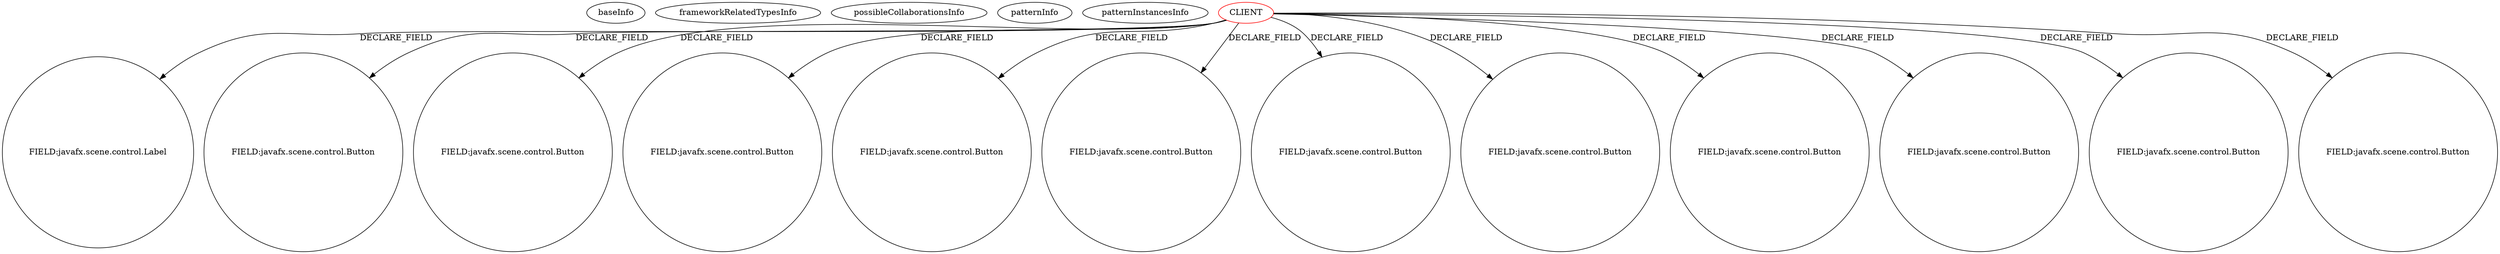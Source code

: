 digraph {
baseInfo[graphId=145,category="pattern",isAnonymous=false,possibleRelation=false]
frameworkRelatedTypesInfo[]
possibleCollaborationsInfo[]
patternInfo[frequency=5.0,patternRootClient=0]
patternInstancesInfo[0="candybibby-Snake~/candybibby-Snake/Snake-master/src/graphicsJavaFX/Controller.java~Controller~2239",1="dony1990-ProsDesktop~/dony1990-ProsDesktop/ProsDesktop-master/src/nicon/NiconDesktop/guifx/NiconNavigator/NavegadorController.java~NavegadorController~2563",2="walker-clint-AIProj3~/walker-clint-AIProj3/AIProj3-master/src/application/GameBoardController.java~GameBoardController~4712",3="Dahwar-Calculator~/Dahwar-Calculator/Calculator-master/src/fr/alsace/lacroix/calculator/SampleController.java~SampleController~308",4="RomeoGolf-BC~/RomeoGolf-BC/BC-master/src/romeogolf/bc/MainController.java~MainController~1142"]
2[label="FIELD:javafx.scene.control.Label",vertexType="FIELD_DECLARATION",isFrameworkType=false,shape=circle]
0[label="CLIENT",vertexType="ROOT_CLIENT_CLASS_DECLARATION",isFrameworkType=false,color=red]
32[label="FIELD:javafx.scene.control.Button",vertexType="FIELD_DECLARATION",isFrameworkType=false,shape=circle]
38[label="FIELD:javafx.scene.control.Button",vertexType="FIELD_DECLARATION",isFrameworkType=false,shape=circle]
48[label="FIELD:javafx.scene.control.Button",vertexType="FIELD_DECLARATION",isFrameworkType=false,shape=circle]
52[label="FIELD:javafx.scene.control.Button",vertexType="FIELD_DECLARATION",isFrameworkType=false,shape=circle]
42[label="FIELD:javafx.scene.control.Button",vertexType="FIELD_DECLARATION",isFrameworkType=false,shape=circle]
34[label="FIELD:javafx.scene.control.Button",vertexType="FIELD_DECLARATION",isFrameworkType=false,shape=circle]
8[label="FIELD:javafx.scene.control.Button",vertexType="FIELD_DECLARATION",isFrameworkType=false,shape=circle]
16[label="FIELD:javafx.scene.control.Button",vertexType="FIELD_DECLARATION",isFrameworkType=false,shape=circle]
6[label="FIELD:javafx.scene.control.Button",vertexType="FIELD_DECLARATION",isFrameworkType=false,shape=circle]
10[label="FIELD:javafx.scene.control.Button",vertexType="FIELD_DECLARATION",isFrameworkType=false,shape=circle]
18[label="FIELD:javafx.scene.control.Button",vertexType="FIELD_DECLARATION",isFrameworkType=false,shape=circle]
0->38[label="DECLARE_FIELD"]
0->16[label="DECLARE_FIELD"]
0->48[label="DECLARE_FIELD"]
0->52[label="DECLARE_FIELD"]
0->8[label="DECLARE_FIELD"]
0->32[label="DECLARE_FIELD"]
0->42[label="DECLARE_FIELD"]
0->2[label="DECLARE_FIELD"]
0->6[label="DECLARE_FIELD"]
0->34[label="DECLARE_FIELD"]
0->10[label="DECLARE_FIELD"]
0->18[label="DECLARE_FIELD"]
}
